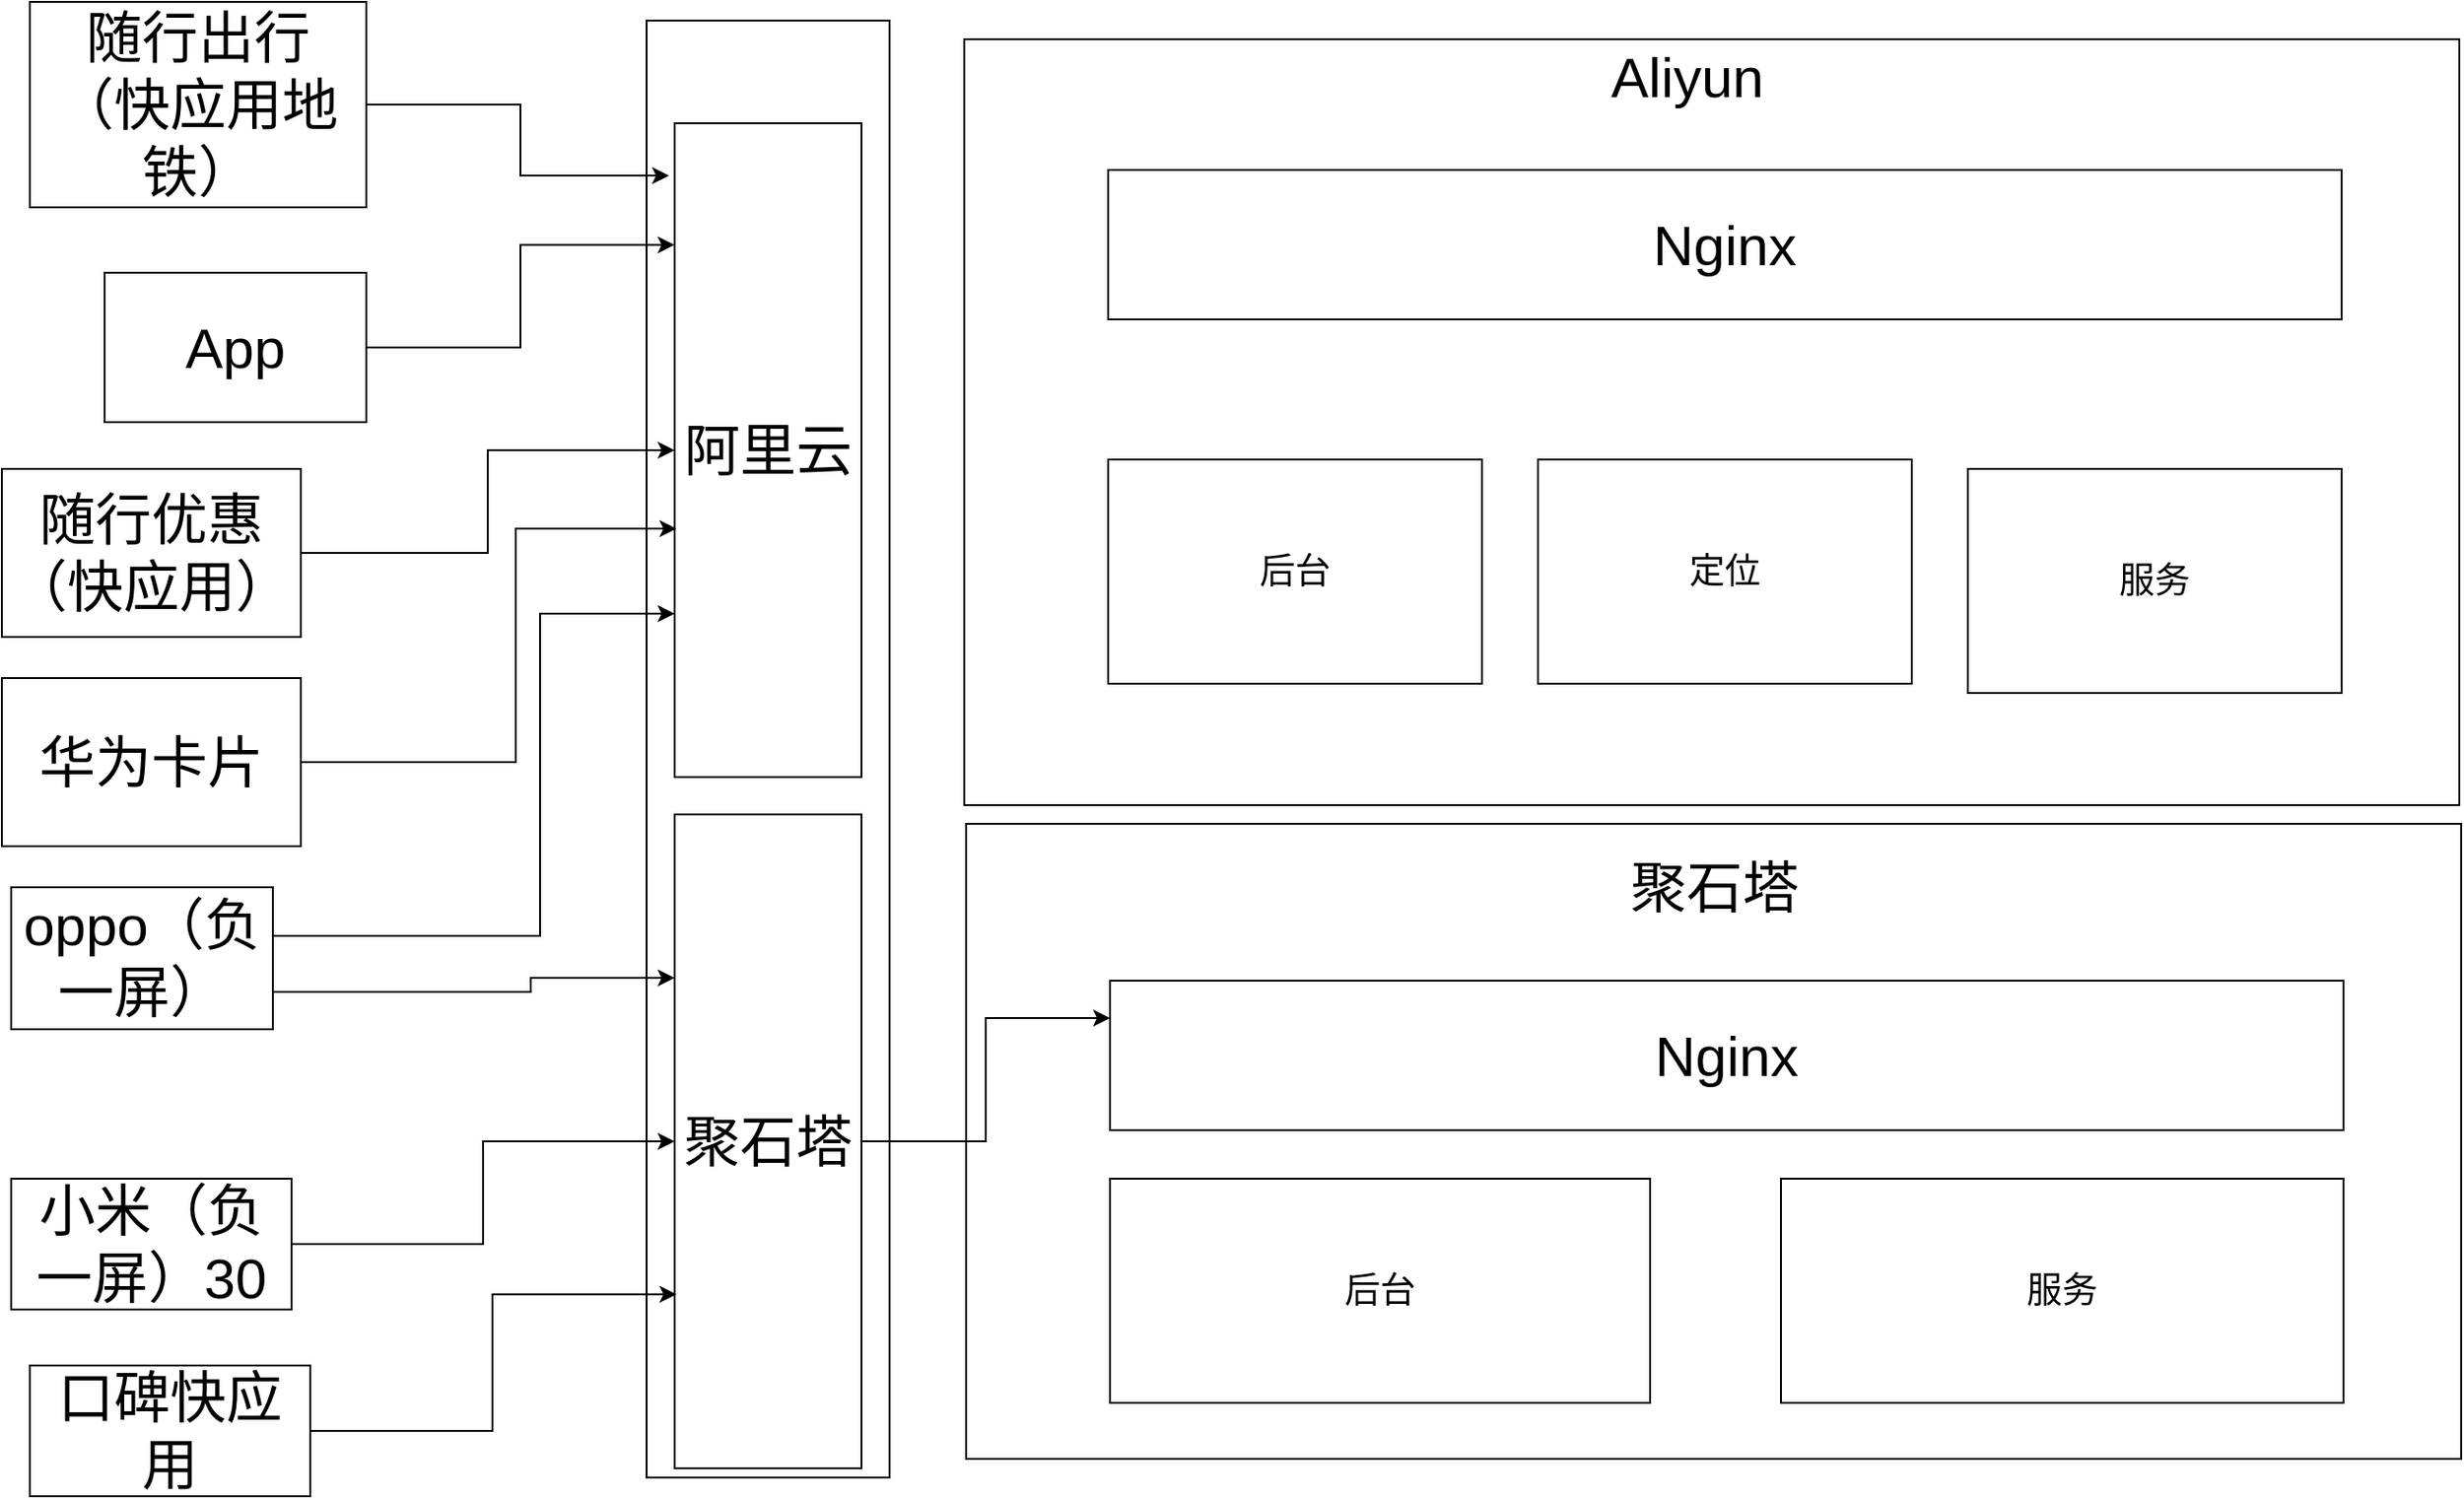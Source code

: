 <mxfile pages="5" version="11.2.4" type="device"><diagram id="nlIeUKeAIHulZE49FqOt" name="数位业务部署结构"><mxGraphModel dx="2249" dy="1993" grid="1" gridSize="10" guides="1" tooltips="1" connect="1" arrows="1" fold="1" page="1" pageScale="1" pageWidth="827" pageHeight="1169" math="0" shadow="0"><root><mxCell id="0"/><mxCell id="1" parent="0"/><mxCell id="IE4ipSUF0b8Mpj2Fis2L-4" value="" style="rounded=0;whiteSpace=wrap;html=1;fontSize=19;" parent="1" vertex="1"><mxGeometry x="130" y="-60" width="800" height="410" as="geometry"/></mxCell><mxCell id="IE4ipSUF0b8Mpj2Fis2L-1" value="后台" style="rounded=0;whiteSpace=wrap;html=1;fontSize=19;" parent="1" vertex="1"><mxGeometry x="207" y="165" width="200" height="120" as="geometry"/></mxCell><mxCell id="IE4ipSUF0b8Mpj2Fis2L-2" value="定位" style="rounded=0;whiteSpace=wrap;html=1;fontSize=19;" parent="1" vertex="1"><mxGeometry x="437" y="165" width="200" height="120" as="geometry"/></mxCell><mxCell id="IE4ipSUF0b8Mpj2Fis2L-3" value="服务" style="rounded=0;whiteSpace=wrap;html=1;fontSize=19;" parent="1" vertex="1"><mxGeometry x="667" y="170" width="200" height="120" as="geometry"/></mxCell><mxCell id="IE4ipSUF0b8Mpj2Fis2L-5" value="Aliyun" style="text;html=1;strokeColor=none;fillColor=none;align=center;verticalAlign=middle;whiteSpace=wrap;rounded=0;fontSize=30;" parent="1" vertex="1"><mxGeometry x="497" y="-50" width="40" height="20" as="geometry"/></mxCell><mxCell id="IE4ipSUF0b8Mpj2Fis2L-6" value="Nginx" style="rounded=0;whiteSpace=wrap;html=1;fontSize=30;" parent="1" vertex="1"><mxGeometry x="207" y="10" width="660" height="80" as="geometry"/></mxCell><mxCell id="IE4ipSUF0b8Mpj2Fis2L-9" value="" style="rounded=0;whiteSpace=wrap;html=1;fontSize=19;" parent="1" vertex="1"><mxGeometry x="131" y="360" width="800" height="340" as="geometry"/></mxCell><mxCell id="IE4ipSUF0b8Mpj2Fis2L-10" value="后台" style="rounded=0;whiteSpace=wrap;html=1;fontSize=19;" parent="1" vertex="1"><mxGeometry x="208" y="550" width="289" height="120" as="geometry"/></mxCell><mxCell id="IE4ipSUF0b8Mpj2Fis2L-12" value="服务" style="rounded=0;whiteSpace=wrap;html=1;fontSize=19;" parent="1" vertex="1"><mxGeometry x="567" y="550" width="301" height="120" as="geometry"/></mxCell><mxCell id="IE4ipSUF0b8Mpj2Fis2L-13" value="聚石塔" style="text;html=1;strokeColor=none;fillColor=none;align=center;verticalAlign=middle;whiteSpace=wrap;rounded=0;fontSize=30;" parent="1" vertex="1"><mxGeometry x="466.5" y="384" width="129" height="20" as="geometry"/></mxCell><mxCell id="IE4ipSUF0b8Mpj2Fis2L-14" value="Nginx" style="rounded=0;whiteSpace=wrap;html=1;fontSize=30;" parent="1" vertex="1"><mxGeometry x="208" y="444" width="660" height="80" as="geometry"/></mxCell><mxCell id="IE4ipSUF0b8Mpj2Fis2L-15" value="" style="rounded=0;whiteSpace=wrap;html=1;fontSize=30;" parent="1" vertex="1"><mxGeometry x="-40" y="-70" width="130" height="780" as="geometry"/></mxCell><mxCell id="IE4ipSUF0b8Mpj2Fis2L-16" value="阿里云" style="rounded=0;whiteSpace=wrap;html=1;fontSize=30;" parent="1" vertex="1"><mxGeometry x="-25" y="-15" width="100" height="350" as="geometry"/></mxCell><mxCell id="IE4ipSUF0b8Mpj2Fis2L-24" style="edgeStyle=orthogonalEdgeStyle;rounded=0;orthogonalLoop=1;jettySize=auto;html=1;entryX=0;entryY=0.25;entryDx=0;entryDy=0;fontSize=30;" parent="1" source="IE4ipSUF0b8Mpj2Fis2L-17" target="IE4ipSUF0b8Mpj2Fis2L-14" edge="1"><mxGeometry relative="1" as="geometry"/></mxCell><mxCell id="IE4ipSUF0b8Mpj2Fis2L-17" value="聚石塔" style="rounded=0;whiteSpace=wrap;html=1;fontSize=30;" parent="1" vertex="1"><mxGeometry x="-25" y="355" width="100" height="350" as="geometry"/></mxCell><mxCell id="IE4ipSUF0b8Mpj2Fis2L-19" style="edgeStyle=orthogonalEdgeStyle;rounded=0;orthogonalLoop=1;jettySize=auto;html=1;entryX=0;entryY=0.186;entryDx=0;entryDy=0;entryPerimeter=0;fontSize=30;" parent="1" source="IE4ipSUF0b8Mpj2Fis2L-18" target="IE4ipSUF0b8Mpj2Fis2L-16" edge="1"><mxGeometry relative="1" as="geometry"/></mxCell><mxCell id="IE4ipSUF0b8Mpj2Fis2L-18" value="App" style="rounded=0;whiteSpace=wrap;html=1;fontSize=30;" parent="1" vertex="1"><mxGeometry x="-330" y="65" width="140" height="80" as="geometry"/></mxCell><mxCell id="IE4ipSUF0b8Mpj2Fis2L-21" style="edgeStyle=orthogonalEdgeStyle;rounded=0;orthogonalLoop=1;jettySize=auto;html=1;fontSize=30;" parent="1" source="IE4ipSUF0b8Mpj2Fis2L-20" target="IE4ipSUF0b8Mpj2Fis2L-16" edge="1"><mxGeometry relative="1" as="geometry"/></mxCell><mxCell id="IE4ipSUF0b8Mpj2Fis2L-20" value="随行优惠（快应用）" style="rounded=0;whiteSpace=wrap;html=1;fontSize=30;" parent="1" vertex="1"><mxGeometry x="-385" y="170" width="160" height="90" as="geometry"/></mxCell><mxCell id="IE4ipSUF0b8Mpj2Fis2L-23" style="edgeStyle=orthogonalEdgeStyle;rounded=0;orthogonalLoop=1;jettySize=auto;html=1;fontSize=30;" parent="1" source="IE4ipSUF0b8Mpj2Fis2L-22" target="IE4ipSUF0b8Mpj2Fis2L-17" edge="1"><mxGeometry relative="1" as="geometry"/></mxCell><mxCell id="IE4ipSUF0b8Mpj2Fis2L-22" value="小米（负一屏）30" style="rounded=0;whiteSpace=wrap;html=1;fontSize=30;" parent="1" vertex="1"><mxGeometry x="-380" y="550" width="150" height="70" as="geometry"/></mxCell><mxCell id="IE4ipSUF0b8Mpj2Fis2L-26" style="edgeStyle=orthogonalEdgeStyle;rounded=0;orthogonalLoop=1;jettySize=auto;html=1;entryX=0;entryY=0.75;entryDx=0;entryDy=0;fontSize=30;" parent="1" source="IE4ipSUF0b8Mpj2Fis2L-25" target="IE4ipSUF0b8Mpj2Fis2L-16" edge="1"><mxGeometry relative="1" as="geometry"><Array as="points"><mxPoint x="-97" y="420"/><mxPoint x="-97" y="248"/></Array></mxGeometry></mxCell><mxCell id="IE4ipSUF0b8Mpj2Fis2L-27" style="edgeStyle=orthogonalEdgeStyle;rounded=0;orthogonalLoop=1;jettySize=auto;html=1;entryX=0;entryY=0.25;entryDx=0;entryDy=0;fontSize=30;" parent="1" source="IE4ipSUF0b8Mpj2Fis2L-25" target="IE4ipSUF0b8Mpj2Fis2L-17" edge="1"><mxGeometry relative="1" as="geometry"><Array as="points"><mxPoint x="-102" y="450"/><mxPoint x="-102" y="443"/></Array></mxGeometry></mxCell><mxCell id="IE4ipSUF0b8Mpj2Fis2L-25" value="oppo（负一屏）" style="rounded=0;whiteSpace=wrap;html=1;fontSize=30;" parent="1" vertex="1"><mxGeometry x="-380" y="394" width="140" height="76" as="geometry"/></mxCell><mxCell id="IE4ipSUF0b8Mpj2Fis2L-31" style="edgeStyle=orthogonalEdgeStyle;rounded=0;orthogonalLoop=1;jettySize=auto;html=1;entryX=-0.03;entryY=0.08;entryDx=0;entryDy=0;entryPerimeter=0;fontSize=30;" parent="1" source="IE4ipSUF0b8Mpj2Fis2L-30" target="IE4ipSUF0b8Mpj2Fis2L-16" edge="1"><mxGeometry relative="1" as="geometry"/></mxCell><mxCell id="IE4ipSUF0b8Mpj2Fis2L-30" value="随行出行（快应用地铁）" style="rounded=0;whiteSpace=wrap;html=1;fontSize=30;" parent="1" vertex="1"><mxGeometry x="-370" y="-80" width="180" height="110" as="geometry"/></mxCell><mxCell id="IE4ipSUF0b8Mpj2Fis2L-35" style="edgeStyle=orthogonalEdgeStyle;rounded=0;orthogonalLoop=1;jettySize=auto;html=1;entryX=0.01;entryY=0.62;entryDx=0;entryDy=0;entryPerimeter=0;fontSize=30;" parent="1" source="IE4ipSUF0b8Mpj2Fis2L-33" target="IE4ipSUF0b8Mpj2Fis2L-16" edge="1"><mxGeometry relative="1" as="geometry"><Array as="points"><mxPoint x="-110" y="327"/><mxPoint x="-110" y="202"/></Array></mxGeometry></mxCell><mxCell id="IE4ipSUF0b8Mpj2Fis2L-33" value="华为卡片" style="rounded=0;whiteSpace=wrap;html=1;fontSize=30;" parent="1" vertex="1"><mxGeometry x="-385" y="282" width="160" height="90" as="geometry"/></mxCell><mxCell id="mmTViLp7drOXJ93QX1FQ-2" style="edgeStyle=orthogonalEdgeStyle;rounded=0;orthogonalLoop=1;jettySize=auto;html=1;entryX=0.01;entryY=0.734;entryDx=0;entryDy=0;entryPerimeter=0;" parent="1" source="mmTViLp7drOXJ93QX1FQ-1" target="IE4ipSUF0b8Mpj2Fis2L-17" edge="1"><mxGeometry relative="1" as="geometry"/></mxCell><mxCell id="mmTViLp7drOXJ93QX1FQ-1" value="口碑快应用" style="rounded=0;whiteSpace=wrap;html=1;fontSize=30;" parent="1" vertex="1"><mxGeometry x="-370" y="650" width="150" height="70" as="geometry"/></mxCell></root></mxGraphModel></diagram><diagram id="9ABAMZFBstKgC9FP71rH" name="产品&amp;业务模型"><mxGraphModel dx="3076" dy="1993" grid="1" gridSize="10" guides="1" tooltips="1" connect="1" arrows="1" fold="1" page="1" pageScale="1" pageWidth="827" pageHeight="1169" math="0" shadow="0"><root><mxCell id="PXM9_KqOm_LzRLrfDc1W-0"/><mxCell id="PXM9_KqOm_LzRLrfDc1W-1" parent="PXM9_KqOm_LzRLrfDc1W-0"/><mxCell id="dJ0f1ZviXDsuzngowmKf-0" value="" style="rounded=0;whiteSpace=wrap;html=1;fontSize=30;fillColor=#dae8fc;strokeColor=#6c8ebf;" parent="PXM9_KqOm_LzRLrfDc1W-1" vertex="1"><mxGeometry x="-590" y="425" width="210" height="365" as="geometry"/></mxCell><mxCell id="zZsC22xgRgIroPwGeNp3-6" value="" style="rounded=0;whiteSpace=wrap;html=1;" parent="PXM9_KqOm_LzRLrfDc1W-1" vertex="1"><mxGeometry x="-871" y="55" width="914" height="350" as="geometry"/></mxCell><mxCell id="zZsC22xgRgIroPwGeNp3-0" value="App" style="rounded=0;whiteSpace=wrap;html=1;fontSize=20;" parent="PXM9_KqOm_LzRLrfDc1W-1" vertex="1"><mxGeometry x="-561" y="255" width="150" height="110" as="geometry"/></mxCell><mxCell id="zZsC22xgRgIroPwGeNp3-1" value="随行优惠（快应用）" style="rounded=0;whiteSpace=wrap;html=1;fontSize=20;" parent="PXM9_KqOm_LzRLrfDc1W-1" vertex="1"><mxGeometry x="-566" y="125" width="155" height="110" as="geometry"/></mxCell><mxCell id="zZsC22xgRgIroPwGeNp3-2" value="小米（负一屏）30" style="rounded=0;whiteSpace=wrap;html=1;fontSize=20;" parent="PXM9_KqOm_LzRLrfDc1W-1" vertex="1"><mxGeometry x="-781" y="255" width="180" height="110" as="geometry"/></mxCell><mxCell id="zZsC22xgRgIroPwGeNp3-3" value="oppo（负一屏）商场" style="rounded=0;whiteSpace=wrap;html=1;fontSize=20;" parent="PXM9_KqOm_LzRLrfDc1W-1" vertex="1"><mxGeometry x="-371" y="255" width="160" height="110" as="geometry"/></mxCell><mxCell id="zZsC22xgRgIroPwGeNp3-4" value="随行出行（快应用地铁）" style="rounded=0;whiteSpace=wrap;html=1;fontSize=20;" parent="PXM9_KqOm_LzRLrfDc1W-1" vertex="1"><mxGeometry x="-781" y="125" width="180" height="110" as="geometry"/></mxCell><mxCell id="zZsC22xgRgIroPwGeNp3-5" value="华为卡片" style="rounded=0;whiteSpace=wrap;html=1;fontSize=20;" parent="PXM9_KqOm_LzRLrfDc1W-1" vertex="1"><mxGeometry x="-371" y="125" width="160" height="110" as="geometry"/></mxCell><mxCell id="zZsC22xgRgIroPwGeNp3-7" value="产品" style="text;html=1;strokeColor=none;fillColor=none;align=center;verticalAlign=middle;whiteSpace=wrap;rounded=0;fontSize=30;" parent="PXM9_KqOm_LzRLrfDc1W-1" vertex="1"><mxGeometry x="-861" y="75" width="110" height="30" as="geometry"/></mxCell><mxCell id="zZsC22xgRgIroPwGeNp3-9" value="场景" style="rounded=0;whiteSpace=wrap;html=1;fontSize=20;fillColor=#f8cecc;strokeColor=#b85450;" parent="PXM9_KqOm_LzRLrfDc1W-1" vertex="1"><mxGeometry x="-561" y="615" width="150" height="110" as="geometry"/></mxCell><mxCell id="zZsC22xgRgIroPwGeNp3-10" value="定位" style="rounded=0;whiteSpace=wrap;html=1;fontSize=20;" parent="PXM9_KqOm_LzRLrfDc1W-1" vertex="1"><mxGeometry x="-566" y="485" width="155" height="110" as="geometry"/></mxCell><mxCell id="zZsC22xgRgIroPwGeNp3-11" value="服务" style="rounded=0;whiteSpace=wrap;html=1;fontSize=20;fillColor=#f8cecc;strokeColor=#b85450;" parent="PXM9_KqOm_LzRLrfDc1W-1" vertex="1"><mxGeometry x="-781" y="615" width="180" height="110" as="geometry"/></mxCell><mxCell id="zZsC22xgRgIroPwGeNp3-12" value="？" style="rounded=0;whiteSpace=wrap;html=1;fontSize=20;" parent="PXM9_KqOm_LzRLrfDc1W-1" vertex="1"><mxGeometry x="-220" y="617.5" width="160" height="110" as="geometry"/></mxCell><mxCell id="zZsC22xgRgIroPwGeNp3-13" value="地铁" style="rounded=0;whiteSpace=wrap;html=1;fontSize=20;" parent="PXM9_KqOm_LzRLrfDc1W-1" vertex="1"><mxGeometry x="-781" y="485" width="180" height="110" as="geometry"/></mxCell><mxCell id="zZsC22xgRgIroPwGeNp3-14" value="停车" style="rounded=0;whiteSpace=wrap;html=1;fontSize=20;" parent="PXM9_KqOm_LzRLrfDc1W-1" vertex="1"><mxGeometry x="-220" y="487.5" width="160" height="110" as="geometry"/></mxCell><mxCell id="zZsC22xgRgIroPwGeNp3-15" value="业务模型" style="text;html=1;strokeColor=none;fillColor=none;align=center;verticalAlign=middle;whiteSpace=wrap;rounded=0;fontSize=30;" parent="PXM9_KqOm_LzRLrfDc1W-1" vertex="1"><mxGeometry x="-861" y="435" width="134" height="30" as="geometry"/></mxCell><mxCell id="zZsC22xgRgIroPwGeNp3-16" value="后台管理" style="rounded=0;whiteSpace=wrap;html=1;fontSize=20;" parent="PXM9_KqOm_LzRLrfDc1W-1" vertex="1"><mxGeometry x="-187" y="125" width="210" height="240" as="geometry"/></mxCell><mxCell id="zZsC22xgRgIroPwGeNp3-17" value="系统功能" style="rounded=0;whiteSpace=wrap;html=1;fontSize=20;" parent="PXM9_KqOm_LzRLrfDc1W-1" vertex="1"><mxGeometry x="-36" y="487.5" width="210" height="240" as="geometry"/></mxCell><mxCell id="dJ0f1ZviXDsuzngowmKf-1" value="wraper/adapter" style="rounded=0;whiteSpace=wrap;html=1;fontSize=20;" parent="PXM9_KqOm_LzRLrfDc1W-1" vertex="1"><mxGeometry x="-371" y="425" width="141" height="365" as="geometry"/></mxCell><mxCell id="dJ0f1ZviXDsuzngowmKf-2" value="商场" style="rounded=0;whiteSpace=wrap;html=1;fontSize=20;fillColor=#f8cecc;strokeColor=#b85450;" parent="PXM9_KqOm_LzRLrfDc1W-1" vertex="1"><mxGeometry x="-970" y="481.5" width="180" height="110" as="geometry"/></mxCell><mxCell id="dJ0f1ZviXDsuzngowmKf-3" value="店铺" style="rounded=0;whiteSpace=wrap;html=1;fontSize=20;fillColor=#f8cecc;strokeColor=#b85450;" parent="PXM9_KqOm_LzRLrfDc1W-1" vertex="1"><mxGeometry x="-972" y="615" width="180" height="110" as="geometry"/></mxCell><mxCell id="UEUDtbZqScb_Xwujw7N2-0" value="高德" style="rounded=0;whiteSpace=wrap;html=1;fontSize=20;fillColor=#f8cecc;strokeColor=#b85450;" parent="PXM9_KqOm_LzRLrfDc1W-1" vertex="1"><mxGeometry x="-779" y="735" width="180" height="110" as="geometry"/></mxCell><mxCell id="UEUDtbZqScb_Xwujw7N2-1" value="口碑" style="rounded=0;whiteSpace=wrap;html=1;fontSize=20;fillColor=#f8cecc;strokeColor=#b85450;" parent="PXM9_KqOm_LzRLrfDc1W-1" vertex="1"><mxGeometry x="-561" y="800" width="150" height="110" as="geometry"/></mxCell><mxCell id="UEUDtbZqScb_Xwujw7N2-2" value="电影院" style="rounded=0;whiteSpace=wrap;html=1;fontSize=20;fillColor=#f8cecc;strokeColor=#b85450;" parent="PXM9_KqOm_LzRLrfDc1W-1" vertex="1"><mxGeometry x="-974" y="735" width="180" height="110" as="geometry"/></mxCell><mxCell id="UEUDtbZqScb_Xwujw7N2-3" value="机场" style="rounded=0;whiteSpace=wrap;html=1;fontSize=20;fillColor=#f8cecc;strokeColor=#b85450;" parent="PXM9_KqOm_LzRLrfDc1W-1" vertex="1"><mxGeometry x="-974" y="855" width="180" height="110" as="geometry"/></mxCell><mxCell id="12pbz63UVVizhGdebt2z-0" value="华为全局搜索" style="rounded=0;whiteSpace=wrap;html=1;fontSize=20;fillColor=#f5f5f5;strokeColor=#666666;fontColor=#333333;" parent="PXM9_KqOm_LzRLrfDc1W-1" vertex="1"><mxGeometry x="-420" y="-20" width="160" height="110" as="geometry"/></mxCell><mxCell id="12pbz63UVVizhGdebt2z-1" value="智慧停车场" style="rounded=0;whiteSpace=wrap;html=1;fontSize=20;" parent="PXM9_KqOm_LzRLrfDc1W-1" vertex="1"><mxGeometry x="-601" y="-20" width="150" height="110" as="geometry"/></mxCell><mxCell id="12pbz63UVVizhGdebt2z-2" value="口碑快应用" style="rounded=0;whiteSpace=wrap;html=1;fontSize=20;" parent="PXM9_KqOm_LzRLrfDc1W-1" vertex="1"><mxGeometry x="-229" y="-20" width="160" height="110" as="geometry"/></mxCell><mxCell id="12pbz63UVVizhGdebt2z-3" value="魅族（负一屏）SKD 停车" style="rounded=0;whiteSpace=wrap;html=1;fontSize=20;fillColor=#d5e8d4;strokeColor=#82b366;" parent="PXM9_KqOm_LzRLrfDc1W-1" vertex="1"><mxGeometry x="-38" y="-20" width="160" height="110" as="geometry"/></mxCell></root></mxGraphModel></diagram><diagram id="BOWvjU4-Wtt1lp-YembV" name="Page-3"><mxGraphModel dx="1086" dy="808" grid="1" gridSize="10" guides="1" tooltips="1" connect="1" arrows="1" fold="1" page="1" pageScale="1" pageWidth="827" pageHeight="1169" math="0" shadow="0"><root><mxCell id="VwV97oMM6IUz6BysSuP1-0"/><mxCell id="VwV97oMM6IUz6BysSuP1-1" parent="VwV97oMM6IUz6BysSuP1-0"/><mxCell id="VwV97oMM6IUz6BysSuP1-8" style="edgeStyle=orthogonalEdgeStyle;rounded=0;orthogonalLoop=1;jettySize=auto;html=1;fontSize=30;" parent="VwV97oMM6IUz6BysSuP1-1" source="VwV97oMM6IUz6BysSuP1-2" target="VwV97oMM6IUz6BysSuP1-3" edge="1"><mxGeometry relative="1" as="geometry"/></mxCell><mxCell id="VwV97oMM6IUz6BysSuP1-2" value="网关" style="rounded=0;whiteSpace=wrap;html=1;fontSize=30;" parent="VwV97oMM6IUz6BysSuP1-1" vertex="1"><mxGeometry x="293" y="150" width="120" height="60" as="geometry"/></mxCell><mxCell id="VwV97oMM6IUz6BysSuP1-9" style="edgeStyle=orthogonalEdgeStyle;rounded=0;orthogonalLoop=1;jettySize=auto;html=1;fontSize=30;" parent="VwV97oMM6IUz6BysSuP1-1" source="VwV97oMM6IUz6BysSuP1-3" target="VwV97oMM6IUz6BysSuP1-4" edge="1"><mxGeometry relative="1" as="geometry"/></mxCell><mxCell id="VwV97oMM6IUz6BysSuP1-3" value="服务（web servcie）" style="rounded=0;whiteSpace=wrap;html=1;fontSize=30;" parent="VwV97oMM6IUz6BysSuP1-1" vertex="1"><mxGeometry x="251.5" y="300" width="217" height="100" as="geometry"/></mxCell><mxCell id="VwV97oMM6IUz6BysSuP1-11" style="edgeStyle=orthogonalEdgeStyle;rounded=0;orthogonalLoop=1;jettySize=auto;html=1;entryX=0.5;entryY=0;entryDx=0;entryDy=0;fontSize=30;" parent="VwV97oMM6IUz6BysSuP1-1" source="VwV97oMM6IUz6BysSuP1-4" target="VwV97oMM6IUz6BysSuP1-10" edge="1"><mxGeometry relative="1" as="geometry"/></mxCell><mxCell id="VwV97oMM6IUz6BysSuP1-4" value="Dao" style="rounded=0;whiteSpace=wrap;html=1;fontSize=30;" parent="VwV97oMM6IUz6BysSuP1-1" vertex="1"><mxGeometry x="293" y="500" width="120" height="60" as="geometry"/></mxCell><mxCell id="VwV97oMM6IUz6BysSuP1-7" style="edgeStyle=orthogonalEdgeStyle;rounded=0;orthogonalLoop=1;jettySize=auto;html=1;fontSize=30;" parent="VwV97oMM6IUz6BysSuP1-1" source="VwV97oMM6IUz6BysSuP1-6" target="VwV97oMM6IUz6BysSuP1-2" edge="1"><mxGeometry relative="1" as="geometry"/></mxCell><mxCell id="VwV97oMM6IUz6BysSuP1-6" value="" style="rounded=0;whiteSpace=wrap;html=1;fontSize=30;" parent="VwV97oMM6IUz6BysSuP1-1" vertex="1"><mxGeometry x="160" y="40" width="400" height="60" as="geometry"/></mxCell><mxCell id="VwV97oMM6IUz6BysSuP1-10" value="db" style="shape=cylinder;whiteSpace=wrap;html=1;boundedLbl=1;backgroundOutline=1;fontSize=30;" parent="VwV97oMM6IUz6BysSuP1-1" vertex="1"><mxGeometry x="320" y="630" width="60" height="80" as="geometry"/></mxCell><mxCell id="VwV97oMM6IUz6BysSuP1-12" style="edgeStyle=orthogonalEdgeStyle;rounded=0;orthogonalLoop=1;jettySize=auto;html=1;fontSize=30;" parent="VwV97oMM6IUz6BysSuP1-1" source="VwV97oMM6IUz6BysSuP1-13" target="VwV97oMM6IUz6BysSuP1-15" edge="1"><mxGeometry relative="1" as="geometry"/></mxCell><mxCell id="VwV97oMM6IUz6BysSuP1-13" value="网关（Nginx）" style="rounded=0;whiteSpace=wrap;html=1;fontSize=30;" parent="VwV97oMM6IUz6BysSuP1-1" vertex="1"><mxGeometry x="760" y="155" width="120" height="60" as="geometry"/></mxCell><mxCell id="VwV97oMM6IUz6BysSuP1-14" style="edgeStyle=orthogonalEdgeStyle;rounded=0;orthogonalLoop=1;jettySize=auto;html=1;fontSize=30;" parent="VwV97oMM6IUz6BysSuP1-1" source="VwV97oMM6IUz6BysSuP1-15" target="VwV97oMM6IUz6BysSuP1-17" edge="1"><mxGeometry relative="1" as="geometry"/></mxCell><mxCell id="VwV97oMM6IUz6BysSuP1-15" value="web（返回值）" style="rounded=0;whiteSpace=wrap;html=1;fontSize=30;" parent="VwV97oMM6IUz6BysSuP1-1" vertex="1"><mxGeometry x="650" y="290" width="120" height="60" as="geometry"/></mxCell><mxCell id="VwV97oMM6IUz6BysSuP1-16" style="edgeStyle=orthogonalEdgeStyle;rounded=0;orthogonalLoop=1;jettySize=auto;html=1;entryX=0.5;entryY=0;entryDx=0;entryDy=0;fontSize=30;" parent="VwV97oMM6IUz6BysSuP1-1" source="VwV97oMM6IUz6BysSuP1-17" target="VwV97oMM6IUz6BysSuP1-20" edge="1"><mxGeometry relative="1" as="geometry"/></mxCell><mxCell id="VwV97oMM6IUz6BysSuP1-17" value="Service（Service &amp;amp;dao）" style="rounded=0;whiteSpace=wrap;html=1;fontSize=30;" parent="VwV97oMM6IUz6BysSuP1-1" vertex="1"><mxGeometry x="695" y="487.5" width="250" height="85" as="geometry"/></mxCell><mxCell id="VwV97oMM6IUz6BysSuP1-18" style="edgeStyle=orthogonalEdgeStyle;rounded=0;orthogonalLoop=1;jettySize=auto;html=1;fontSize=30;" parent="VwV97oMM6IUz6BysSuP1-1" source="VwV97oMM6IUz6BysSuP1-19" target="VwV97oMM6IUz6BysSuP1-13" edge="1"><mxGeometry relative="1" as="geometry"/></mxCell><mxCell id="VwV97oMM6IUz6BysSuP1-19" value="" style="rounded=0;whiteSpace=wrap;html=1;fontSize=30;" parent="VwV97oMM6IUz6BysSuP1-1" vertex="1"><mxGeometry x="627" y="45" width="400" height="60" as="geometry"/></mxCell><mxCell id="VwV97oMM6IUz6BysSuP1-20" value="db" style="shape=cylinder;whiteSpace=wrap;html=1;boundedLbl=1;backgroundOutline=1;fontSize=30;" parent="VwV97oMM6IUz6BysSuP1-1" vertex="1"><mxGeometry x="787" y="635" width="60" height="80" as="geometry"/></mxCell><mxCell id="VwV97oMM6IUz6BysSuP1-22" style="edgeStyle=orthogonalEdgeStyle;rounded=0;orthogonalLoop=1;jettySize=auto;html=1;entryX=0.75;entryY=0;entryDx=0;entryDy=0;fontSize=30;" parent="VwV97oMM6IUz6BysSuP1-1" source="VwV97oMM6IUz6BysSuP1-21" target="VwV97oMM6IUz6BysSuP1-17" edge="1"><mxGeometry relative="1" as="geometry"/></mxCell><mxCell id="VwV97oMM6IUz6BysSuP1-21" value="web" style="rounded=0;whiteSpace=wrap;html=1;fontSize=30;" parent="VwV97oMM6IUz6BysSuP1-1" vertex="1"><mxGeometry x="907" y="300" width="120" height="60" as="geometry"/></mxCell></root></mxGraphModel></diagram><diagram id="SD8oeYAH1o6vcXPMrlNV" name="随行商圈"><mxGraphModel dx="1422" dy="824" grid="1" gridSize="10" guides="1" tooltips="1" connect="1" arrows="1" fold="1" page="1" pageScale="1" pageWidth="827" pageHeight="1169" math="0" shadow="0"><root><mxCell id="qAjszjCrb3TjRit-Rist-0"/><mxCell id="qAjszjCrb3TjRit-Rist-1" parent="qAjszjCrb3TjRit-Rist-0"/><mxCell id="qAjszjCrb3TjRit-Rist-5" value="" style="rounded=0;whiteSpace=wrap;html=1;fillColor=#ffe6cc;strokeColor=#d79b00;" vertex="1" parent="qAjszjCrb3TjRit-Rist-1"><mxGeometry x="140" y="360" width="400" height="350" as="geometry"/></mxCell><mxCell id="qAjszjCrb3TjRit-Rist-2" value="快应用接口服务" style="rounded=0;whiteSpace=wrap;html=1;" vertex="1" parent="qAjszjCrb3TjRit-Rist-1"><mxGeometry x="390" y="620" width="120" height="60" as="geometry"/></mxCell><mxCell id="qAjszjCrb3TjRit-Rist-3" value="后台管理接口服务" style="rounded=0;whiteSpace=wrap;html=1;" vertex="1" parent="qAjszjCrb3TjRit-Rist-1"><mxGeometry x="170" y="620" width="120" height="60" as="geometry"/></mxCell><mxCell id="qAjszjCrb3TjRit-Rist-6" value="服务器1" style="text;html=1;strokeColor=none;fillColor=none;align=center;verticalAlign=middle;whiteSpace=wrap;rounded=0;fontSize=19;" vertex="1" parent="qAjszjCrb3TjRit-Rist-1"><mxGeometry x="160" y="370" width="90" height="30" as="geometry"/></mxCell><mxCell id="qAjszjCrb3TjRit-Rist-7" value="" style="rounded=0;whiteSpace=wrap;html=1;fillColor=#ffe6cc;strokeColor=#d79b00;" vertex="1" parent="qAjszjCrb3TjRit-Rist-1"><mxGeometry x="590" y="360" width="360" height="350" as="geometry"/></mxCell><mxCell id="qAjszjCrb3TjRit-Rist-8" value="快应用接口服务" style="rounded=0;whiteSpace=wrap;html=1;" vertex="1" parent="qAjszjCrb3TjRit-Rist-1"><mxGeometry x="620" y="620" width="120" height="60" as="geometry"/></mxCell><mxCell id="qAjszjCrb3TjRit-Rist-10" value="服务器2" style="text;html=1;strokeColor=none;fillColor=none;align=center;verticalAlign=middle;whiteSpace=wrap;rounded=0;fontSize=19;" vertex="1" parent="qAjszjCrb3TjRit-Rist-1"><mxGeometry x="610" y="370" width="90" height="30" as="geometry"/></mxCell><mxCell id="qAjszjCrb3TjRit-Rist-21" value="定时任务应用程序" style="rounded=0;whiteSpace=wrap;html=1;" vertex="1" parent="qAjszjCrb3TjRit-Rist-1"><mxGeometry x="800" y="620" width="120" height="60" as="geometry"/></mxCell><mxCell id="qAjszjCrb3TjRit-Rist-23" style="edgeStyle=orthogonalEdgeStyle;rounded=0;orthogonalLoop=1;jettySize=auto;html=1;entryX=0.433;entryY=-0.017;entryDx=0;entryDy=0;entryPerimeter=0;fontSize=19;" edge="1" parent="qAjszjCrb3TjRit-Rist-1" source="qAjszjCrb3TjRit-Rist-22" target="qAjszjCrb3TjRit-Rist-3"><mxGeometry relative="1" as="geometry"><Array as="points"><mxPoint x="240" y="565"/><mxPoint x="222" y="565"/></Array></mxGeometry></mxCell><mxCell id="qAjszjCrb3TjRit-Rist-24" style="edgeStyle=orthogonalEdgeStyle;rounded=0;orthogonalLoop=1;jettySize=auto;html=1;entryX=0.5;entryY=0;entryDx=0;entryDy=0;fontSize=19;" edge="1" parent="qAjszjCrb3TjRit-Rist-1" source="qAjszjCrb3TjRit-Rist-22" target="qAjszjCrb3TjRit-Rist-2"><mxGeometry relative="1" as="geometry"><Array as="points"><mxPoint x="420" y="565"/><mxPoint x="450" y="565"/></Array></mxGeometry></mxCell><mxCell id="qAjszjCrb3TjRit-Rist-26" style="edgeStyle=orthogonalEdgeStyle;rounded=0;orthogonalLoop=1;jettySize=auto;html=1;entryX=0.5;entryY=0;entryDx=0;entryDy=0;fontSize=19;" edge="1" parent="qAjszjCrb3TjRit-Rist-1" source="qAjszjCrb3TjRit-Rist-22" target="qAjszjCrb3TjRit-Rist-25"><mxGeometry relative="1" as="geometry"/></mxCell><mxCell id="qAjszjCrb3TjRit-Rist-22" value="Nginx" style="rounded=0;whiteSpace=wrap;html=1;" vertex="1" parent="qAjszjCrb3TjRit-Rist-1"><mxGeometry x="170" y="415" width="340" height="95" as="geometry"/></mxCell><mxCell id="qAjszjCrb3TjRit-Rist-25" value="后台页面服务" style="rounded=0;whiteSpace=wrap;html=1;" vertex="1" parent="qAjszjCrb3TjRit-Rist-1"><mxGeometry x="280" y="535" width="120" height="60" as="geometry"/></mxCell><mxCell id="qAjszjCrb3TjRit-Rist-36" style="edgeStyle=orthogonalEdgeStyle;rounded=0;orthogonalLoop=1;jettySize=auto;html=1;entryX=0.348;entryY=0.003;entryDx=0;entryDy=0;entryPerimeter=0;fontSize=23;" edge="1" parent="qAjszjCrb3TjRit-Rist-1" source="qAjszjCrb3TjRit-Rist-28" target="qAjszjCrb3TjRit-Rist-5"><mxGeometry relative="1" as="geometry"/></mxCell><mxCell id="qAjszjCrb3TjRit-Rist-37" style="edgeStyle=orthogonalEdgeStyle;rounded=0;orthogonalLoop=1;jettySize=auto;html=1;entryX=0.544;entryY=0.006;entryDx=0;entryDy=0;entryPerimeter=0;fontSize=23;" edge="1" parent="qAjszjCrb3TjRit-Rist-1" source="qAjszjCrb3TjRit-Rist-28" target="qAjszjCrb3TjRit-Rist-7"><mxGeometry relative="1" as="geometry"/></mxCell><mxCell id="qAjszjCrb3TjRit-Rist-28" value="SLB" style="rounded=0;whiteSpace=wrap;html=1;fontSize=29;" vertex="1" parent="qAjszjCrb3TjRit-Rist-1"><mxGeometry x="140" y="230" width="810" height="90" as="geometry"/></mxCell><mxCell id="qAjszjCrb3TjRit-Rist-30" style="edgeStyle=orthogonalEdgeStyle;rounded=0;orthogonalLoop=1;jettySize=auto;html=1;entryX=0.311;entryY=0;entryDx=0;entryDy=0;entryPerimeter=0;fontSize=29;" edge="1" parent="qAjszjCrb3TjRit-Rist-1" source="qAjszjCrb3TjRit-Rist-29" target="qAjszjCrb3TjRit-Rist-28"><mxGeometry relative="1" as="geometry"/></mxCell><mxCell id="qAjszjCrb3TjRit-Rist-29" value="快应用" style="rounded=0;whiteSpace=wrap;html=1;fontSize=23;" vertex="1" parent="qAjszjCrb3TjRit-Rist-1"><mxGeometry x="240" y="80" width="120" height="60" as="geometry"/></mxCell><mxCell id="qAjszjCrb3TjRit-Rist-32" style="edgeStyle=orthogonalEdgeStyle;rounded=0;orthogonalLoop=1;jettySize=auto;html=1;entryX=0.628;entryY=0;entryDx=0;entryDy=0;entryPerimeter=0;fontSize=23;" edge="1" parent="qAjszjCrb3TjRit-Rist-1" source="qAjszjCrb3TjRit-Rist-31" target="qAjszjCrb3TjRit-Rist-28"><mxGeometry relative="1" as="geometry"/></mxCell><mxCell id="qAjszjCrb3TjRit-Rist-31" value="后台管理页面浏览器" style="rounded=0;whiteSpace=wrap;html=1;fontSize=23;" vertex="1" parent="qAjszjCrb3TjRit-Rist-1"><mxGeometry x="650" y="80" width="240" height="60" as="geometry"/></mxCell><mxCell id="qAjszjCrb3TjRit-Rist-34" style="edgeStyle=orthogonalEdgeStyle;rounded=0;orthogonalLoop=1;jettySize=auto;html=1;fontSize=23;" edge="1" parent="qAjszjCrb3TjRit-Rist-1" source="qAjszjCrb3TjRit-Rist-33" target="qAjszjCrb3TjRit-Rist-8"><mxGeometry relative="1" as="geometry"><Array as="points"><mxPoint x="720" y="565"/><mxPoint x="680" y="565"/></Array></mxGeometry></mxCell><mxCell id="qAjszjCrb3TjRit-Rist-35" style="edgeStyle=orthogonalEdgeStyle;rounded=0;orthogonalLoop=1;jettySize=auto;html=1;fontSize=23;" edge="1" parent="qAjszjCrb3TjRit-Rist-1" source="qAjszjCrb3TjRit-Rist-33" target="qAjszjCrb3TjRit-Rist-21"><mxGeometry relative="1" as="geometry"><Array as="points"><mxPoint x="820" y="565"/><mxPoint x="860" y="565"/></Array></mxGeometry></mxCell><mxCell id="qAjszjCrb3TjRit-Rist-33" value="Nginx" style="rounded=0;whiteSpace=wrap;html=1;" vertex="1" parent="qAjszjCrb3TjRit-Rist-1"><mxGeometry x="600" y="415" width="340" height="95" as="geometry"/></mxCell></root></mxGraphModel></diagram><diagram id="Q9DrAeZz-J3_3oAH8Pxh" name="视频剪辑架构"><mxGraphModel dx="1422" dy="824" grid="1" gridSize="10" guides="1" tooltips="1" connect="1" arrows="1" fold="1" page="1" pageScale="1" pageWidth="827" pageHeight="1169" math="0" shadow="0"><root><mxCell id="Wns-NpsU8ExT6iCNyYg7-0"/><mxCell id="Wns-NpsU8ExT6iCNyYg7-1" parent="Wns-NpsU8ExT6iCNyYg7-0"/><mxCell id="Wns-NpsU8ExT6iCNyYg7-2" value="&lt;font style=&quot;font-size: 20px&quot;&gt;PC客户端&lt;/font&gt;" style="rounded=0;whiteSpace=wrap;html=1;" parent="Wns-NpsU8ExT6iCNyYg7-1" vertex="1"><mxGeometry x="90" y="250" width="140" height="150" as="geometry"/></mxCell><mxCell id="Wns-NpsU8ExT6iCNyYg7-4" value="" style="endArrow=none;dashed=1;html=1;" parent="Wns-NpsU8ExT6iCNyYg7-1" edge="1"><mxGeometry width="50" height="50" relative="1" as="geometry"><mxPoint x="260" y="720" as="sourcePoint"/><mxPoint x="260" y="10" as="targetPoint"/></mxGeometry></mxCell><mxCell id="Wns-NpsU8ExT6iCNyYg7-6" value="&lt;font style=&quot;font-size: 20px&quot;&gt;&lt;br&gt;&lt;br&gt;图片剪辑服务器&lt;/font&gt;" style="rounded=0;whiteSpace=wrap;html=1;fillColor=#fff2cc;strokeColor=#d6b656;" parent="Wns-NpsU8ExT6iCNyYg7-1" vertex="1"><mxGeometry x="610" y="180" width="460" height="290" as="geometry"/></mxCell><mxCell id="Wns-NpsU8ExT6iCNyYg7-7" value="&lt;span style=&quot;font-size: 20px&quot;&gt;后台应用服务器&lt;/span&gt;" style="rounded=0;whiteSpace=wrap;html=1;fillColor=#e1d5e7;strokeColor=#9673a6;" parent="Wns-NpsU8ExT6iCNyYg7-1" vertex="1"><mxGeometry x="350" y="30" width="360" height="300" as="geometry"/></mxCell><mxCell id="Wns-NpsU8ExT6iCNyYg7-10" value="&lt;font style=&quot;font-size: 20px&quot;&gt;七牛服务&lt;br&gt;&lt;/font&gt;" style="rounded=0;whiteSpace=wrap;html=1;" parent="Wns-NpsU8ExT6iCNyYg7-1" vertex="1"><mxGeometry x="687" y="520" width="140" height="150" as="geometry"/></mxCell><mxCell id="Wns-NpsU8ExT6iCNyYg7-13" value="后台应用接口服务" style="rounded=0;whiteSpace=wrap;html=1;strokeWidth=5;fontSize=20;" parent="Wns-NpsU8ExT6iCNyYg7-1" vertex="1"><mxGeometry x="400" y="70" width="120" height="60" as="geometry"/></mxCell><mxCell id="Wns-NpsU8ExT6iCNyYg7-11" style="edgeStyle=orthogonalEdgeStyle;rounded=0;orthogonalLoop=1;jettySize=auto;html=1;entryX=0;entryY=0.25;entryDx=0;entryDy=0;fontSize=20;" parent="Wns-NpsU8ExT6iCNyYg7-1" source="Wns-NpsU8ExT6iCNyYg7-2" target="Wns-NpsU8ExT6iCNyYg7-13" edge="1"><mxGeometry relative="1" as="geometry"><Array as="points"><mxPoint x="315" y="270"/><mxPoint x="315" y="85"/></Array></mxGeometry></mxCell><mxCell id="Wns-NpsU8ExT6iCNyYg7-12" value="①上传视频文件" style="text;html=1;resizable=0;points=[];align=center;verticalAlign=middle;labelBackgroundColor=#ffffff;fontSize=20;" parent="Wns-NpsU8ExT6iCNyYg7-11" vertex="1" connectable="0"><mxGeometry x="0.27" y="1" relative="1" as="geometry"><mxPoint x="-19" y="3" as="offset"/></mxGeometry></mxCell><mxCell id="Wns-NpsU8ExT6iCNyYg7-18" value="" style="endArrow=classic;html=1;fontSize=20;exitX=1;exitY=0.25;exitDx=0;exitDy=0;entryX=0.134;entryY=0;entryDx=0;entryDy=0;entryPerimeter=0;" parent="Wns-NpsU8ExT6iCNyYg7-1" source="Wns-NpsU8ExT6iCNyYg7-13" target="Wns-NpsU8ExT6iCNyYg7-8" edge="1"><mxGeometry width="50" height="50" relative="1" as="geometry"><mxPoint x="520" y="85" as="sourcePoint"/><mxPoint x="651.324" y="180" as="targetPoint"/><Array as="points"><mxPoint x="649" y="85"/></Array></mxGeometry></mxCell><mxCell id="Wns-NpsU8ExT6iCNyYg7-19" value="②存储至NFS文件系统" style="text;html=1;resizable=0;points=[];align=center;verticalAlign=middle;labelBackgroundColor=#ffffff;fontSize=20;" parent="Wns-NpsU8ExT6iCNyYg7-18" vertex="1" connectable="0"><mxGeometry x="-0.179" relative="1" as="geometry"><mxPoint x="38" y="-5" as="offset"/></mxGeometry></mxCell><mxCell id="Wns-NpsU8ExT6iCNyYg7-20" value="消息中间件" style="rounded=0;whiteSpace=wrap;html=1;strokeWidth=5;fontSize=20;" parent="Wns-NpsU8ExT6iCNyYg7-1" vertex="1"><mxGeometry x="635" y="380" width="120" height="60" as="geometry"/></mxCell><mxCell id="Wns-NpsU8ExT6iCNyYg7-21" value="图片剪辑应用" style="rounded=0;whiteSpace=wrap;html=1;strokeWidth=5;fontSize=20;" parent="Wns-NpsU8ExT6iCNyYg7-1" vertex="1"><mxGeometry x="940" y="380" width="120" height="60" as="geometry"/></mxCell><mxCell id="Wns-NpsU8ExT6iCNyYg7-22" value="" style="endArrow=classic;html=1;fontSize=20;entryX=0;entryY=0.5;entryDx=0;entryDy=0;exitX=0.25;exitY=1;exitDx=0;exitDy=0;" parent="Wns-NpsU8ExT6iCNyYg7-1" source="Wns-NpsU8ExT6iCNyYg7-13" target="Wns-NpsU8ExT6iCNyYg7-20" edge="1"><mxGeometry width="50" height="50" relative="1" as="geometry"><mxPoint x="510" y="510" as="sourcePoint"/><mxPoint x="560" y="460" as="targetPoint"/><Array as="points"><mxPoint x="430" y="410"/></Array></mxGeometry></mxCell><mxCell id="Wns-NpsU8ExT6iCNyYg7-24" value="③发送剪辑消息" style="text;html=1;resizable=0;points=[];align=center;verticalAlign=middle;labelBackgroundColor=#ffffff;fontSize=20;" parent="Wns-NpsU8ExT6iCNyYg7-22" vertex="1" connectable="0"><mxGeometry x="0.006" y="1" relative="1" as="geometry"><mxPoint as="offset"/></mxGeometry></mxCell><mxCell id="Wns-NpsU8ExT6iCNyYg7-27" value="" style="endArrow=classic;html=1;fontSize=20;exitX=0;exitY=0.5;exitDx=0;exitDy=0;" parent="Wns-NpsU8ExT6iCNyYg7-1" source="Wns-NpsU8ExT6iCNyYg7-21" target="Wns-NpsU8ExT6iCNyYg7-20" edge="1"><mxGeometry width="50" height="50" relative="1" as="geometry"><mxPoint x="740" y="530" as="sourcePoint"/><mxPoint x="790" y="480" as="targetPoint"/></mxGeometry></mxCell><mxCell id="Wns-NpsU8ExT6iCNyYg7-28" value="④监听剪辑消息" style="text;html=1;resizable=0;points=[];align=center;verticalAlign=middle;labelBackgroundColor=#ffffff;fontSize=20;" parent="Wns-NpsU8ExT6iCNyYg7-27" vertex="1" connectable="0"><mxGeometry x="0.265" y="2" relative="1" as="geometry"><mxPoint x="28" y="-2" as="offset"/></mxGeometry></mxCell><mxCell id="Wns-NpsU8ExT6iCNyYg7-29" value="" style="endArrow=classic;html=1;fontSize=20;exitX=0.9;exitY=0;exitDx=0;exitDy=0;entryX=0.183;entryY=0;entryDx=0;entryDy=0;entryPerimeter=0;exitPerimeter=0;" parent="Wns-NpsU8ExT6iCNyYg7-1" source="Wns-NpsU8ExT6iCNyYg7-21" target="Wns-NpsU8ExT6iCNyYg7-21" edge="1"><mxGeometry width="50" height="50" relative="1" as="geometry"><mxPoint x="1140" y="610" as="sourcePoint"/><mxPoint x="1190" y="560" as="targetPoint"/><Array as="points"><mxPoint x="1050" y="320"/><mxPoint x="962" y="320"/></Array></mxGeometry></mxCell><mxCell id="Wns-NpsU8ExT6iCNyYg7-30" value="⑤剪辑视频" style="text;html=1;resizable=0;points=[];align=center;verticalAlign=middle;labelBackgroundColor=#ffffff;fontSize=20;" parent="Wns-NpsU8ExT6iCNyYg7-29" vertex="1" connectable="0"><mxGeometry x="0.192" relative="1" as="geometry"><mxPoint as="offset"/></mxGeometry></mxCell><mxCell id="Wns-NpsU8ExT6iCNyYg7-31" value="" style="endArrow=classic;html=1;fontSize=20;exitX=0.5;exitY=1;exitDx=0;exitDy=0;entryX=1.029;entryY=0.607;entryDx=0;entryDy=0;entryPerimeter=0;" parent="Wns-NpsU8ExT6iCNyYg7-1" source="Wns-NpsU8ExT6iCNyYg7-21" target="Wns-NpsU8ExT6iCNyYg7-10" edge="1"><mxGeometry width="50" height="50" relative="1" as="geometry"><mxPoint x="860" y="620" as="sourcePoint"/><mxPoint x="910" y="570" as="targetPoint"/><Array as="points"><mxPoint x="1000" y="611"/></Array></mxGeometry></mxCell><mxCell id="Wns-NpsU8ExT6iCNyYg7-32" value="⑥上传视频文件至七牛服务器" style="text;html=1;resizable=0;points=[];align=center;verticalAlign=middle;labelBackgroundColor=#ffffff;fontSize=20;" parent="Wns-NpsU8ExT6iCNyYg7-31" vertex="1" connectable="0"><mxGeometry x="-0.435" y="1" relative="1" as="geometry"><mxPoint as="offset"/></mxGeometry></mxCell><mxCell id="Wns-NpsU8ExT6iCNyYg7-34" style="edgeStyle=orthogonalEdgeStyle;rounded=0;orthogonalLoop=1;jettySize=auto;html=1;entryX=0.021;entryY=0.367;entryDx=0;entryDy=0;entryPerimeter=0;fontSize=20;" parent="Wns-NpsU8ExT6iCNyYg7-1" source="Wns-NpsU8ExT6iCNyYg7-33" target="Wns-NpsU8ExT6iCNyYg7-10" edge="1"><mxGeometry relative="1" as="geometry"/></mxCell><mxCell id="Wns-NpsU8ExT6iCNyYg7-35" value="通过接口服务返回的地址请求七&lt;br&gt;牛下载视频文件播放" style="text;html=1;resizable=0;points=[];align=center;verticalAlign=middle;labelBackgroundColor=#ffffff;fontSize=20;" parent="Wns-NpsU8ExT6iCNyYg7-34" vertex="1" connectable="0"><mxGeometry x="-0.252" relative="1" as="geometry"><mxPoint x="38" as="offset"/></mxGeometry></mxCell><mxCell id="Wns-NpsU8ExT6iCNyYg7-33" value="&lt;span style=&quot;font-size: 20px&quot;&gt;手机应用&lt;/span&gt;" style="rounded=0;whiteSpace=wrap;html=1;" parent="Wns-NpsU8ExT6iCNyYg7-1" vertex="1"><mxGeometry x="90" y="500" width="140" height="150" as="geometry"/></mxCell><mxCell id="3u7N0z3zI3I2S4LNfuUL-0" style="edgeStyle=orthogonalEdgeStyle;rounded=0;orthogonalLoop=1;jettySize=auto;html=1;entryX=0.058;entryY=1.017;entryDx=0;entryDy=0;entryPerimeter=0;" edge="1" parent="Wns-NpsU8ExT6iCNyYg7-1" source="Wns-NpsU8ExT6iCNyYg7-2" target="Wns-NpsU8ExT6iCNyYg7-13"><mxGeometry relative="1" as="geometry"/></mxCell><mxCell id="3u7N0z3zI3I2S4LNfuUL-3" value="③发布笔记" style="text;html=1;resizable=0;points=[];align=center;verticalAlign=middle;labelBackgroundColor=#ffffff;fontSize=20;" vertex="1" connectable="0" parent="3u7N0z3zI3I2S4LNfuUL-0"><mxGeometry x="-0.623" y="1" relative="1" as="geometry"><mxPoint as="offset"/></mxGeometry></mxCell><mxCell id="3u7N0z3zI3I2S4LNfuUL-4" value="&lt;span style=&quot;font-size: 20px&quot;&gt;后台应用服务器&lt;/span&gt;" style="rounded=0;whiteSpace=wrap;html=1;fillColor=#e1d5e7;strokeColor=#9673a6;" vertex="1" parent="Wns-NpsU8ExT6iCNyYg7-1"><mxGeometry x="720" y="30" width="360" height="300" as="geometry"/></mxCell><mxCell id="Wns-NpsU8ExT6iCNyYg7-8" value="NFS文件系统&lt;br style=&quot;font-size: 20px&quot;&gt;mount 共享磁盘给应用服务器" style="text;html=1;strokeColor=#b85450;fillColor=#f8cecc;align=center;verticalAlign=middle;whiteSpace=wrap;rounded=0;fontSize=20;" parent="Wns-NpsU8ExT6iCNyYg7-1" vertex="1"><mxGeometry x="610" y="180" width="290" height="150" as="geometry"/></mxCell><mxCell id="3u7N0z3zI3I2S4LNfuUL-5" value="&lt;font style=&quot;font-size: 20px&quot;&gt;linster&lt;br&gt;&lt;/font&gt;" style="rounded=0;whiteSpace=wrap;html=1;" vertex="1" parent="Wns-NpsU8ExT6iCNyYg7-1"><mxGeometry x="900" y="660" width="140" height="150" as="geometry"/></mxCell></root></mxGraphModel></diagram></mxfile>